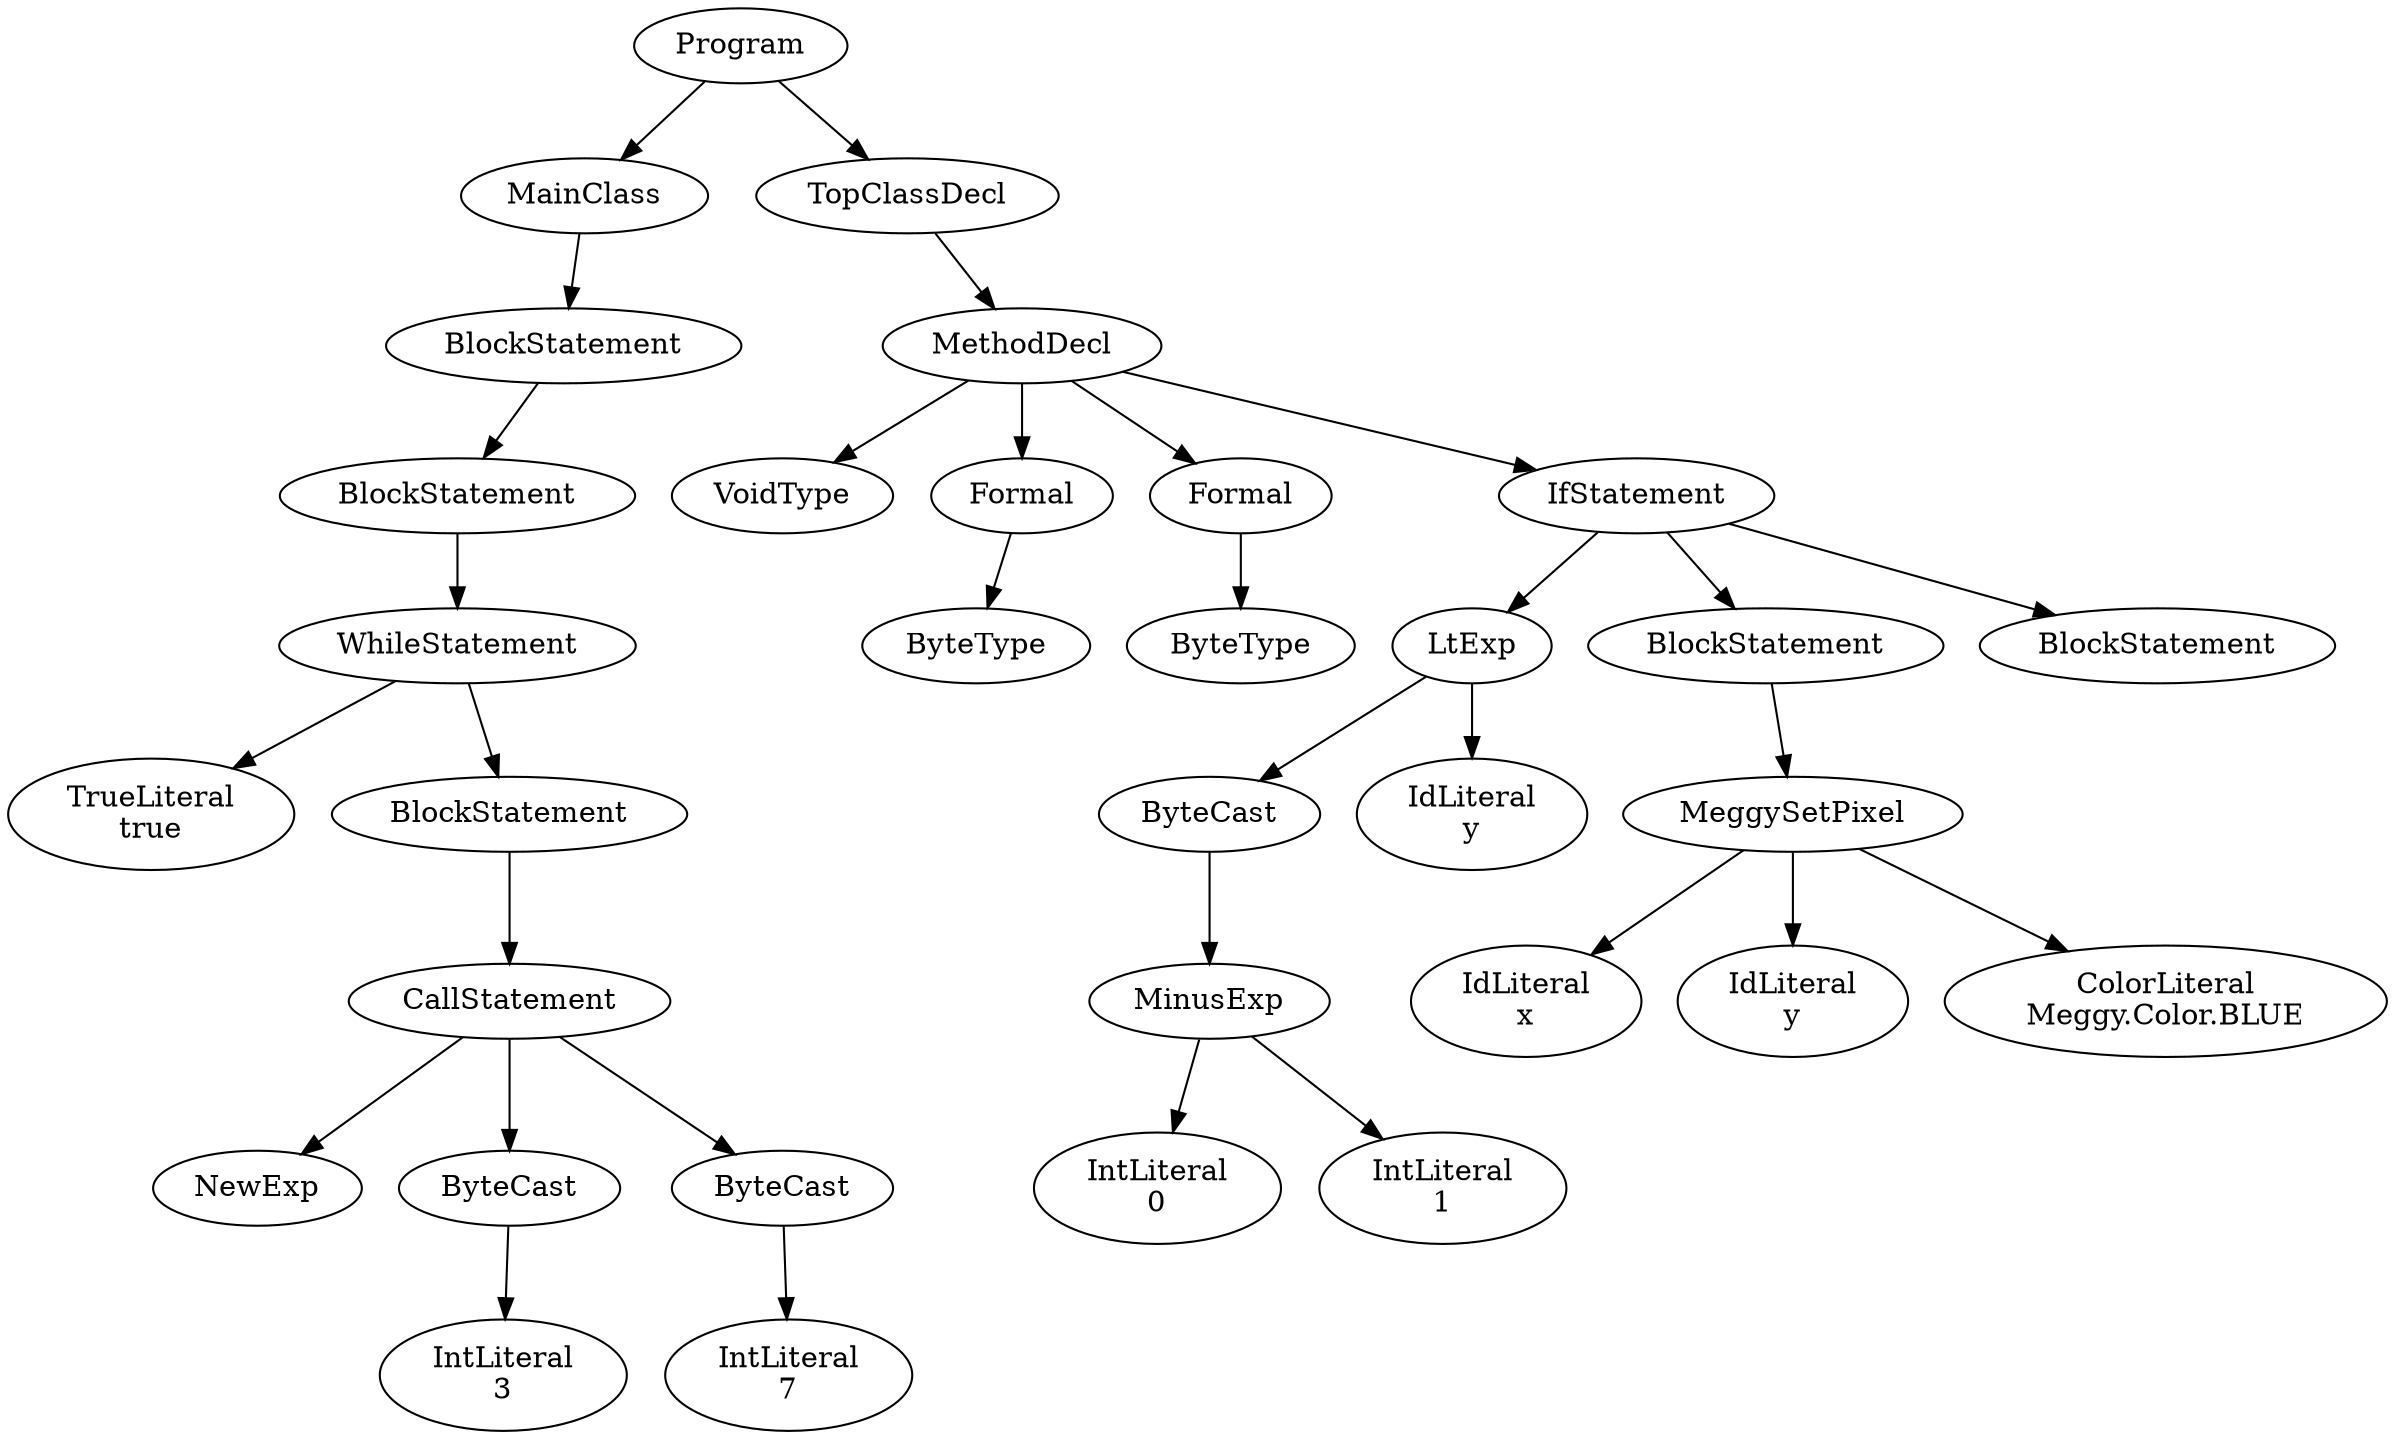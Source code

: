 digraph ASTGraph {
0 [ label="Program" ];
1 [ label="MainClass" ];
0 -> 1
2 [ label="BlockStatement" ];
1 -> 2
3 [ label="BlockStatement" ];
2 -> 3
4 [ label="WhileStatement" ];
3 -> 4
5 [ label="TrueLiteral\ntrue" ];
4 -> 5
6 [ label="BlockStatement" ];
4 -> 6
7 [ label="CallStatement" ];
6 -> 7
8 [ label="NewExp" ];
7 -> 8
9 [ label="ByteCast" ];
7 -> 9
10 [ label="IntLiteral\n3" ];
9 -> 10
11 [ label="ByteCast" ];
7 -> 11
12 [ label="IntLiteral\n7" ];
11 -> 12
13 [ label="TopClassDecl" ];
0 -> 13
14 [ label="MethodDecl" ];
13 -> 14
15 [ label="VoidType" ];
14 -> 15
16 [ label="Formal" ];
14 -> 16
17 [ label="ByteType" ];
16 -> 17
18 [ label="Formal" ];
14 -> 18
19 [ label="ByteType" ];
18 -> 19
20 [ label="IfStatement" ];
14 -> 20
21 [ label="LtExp" ];
20 -> 21
22 [ label="ByteCast" ];
21 -> 22
23 [ label="MinusExp" ];
22 -> 23
24 [ label="IntLiteral\n0" ];
23 -> 24
25 [ label="IntLiteral\n1" ];
23 -> 25
26 [ label="IdLiteral\ny" ];
21 -> 26
27 [ label="BlockStatement" ];
20 -> 27
28 [ label="MeggySetPixel" ];
27 -> 28
29 [ label="IdLiteral\nx" ];
28 -> 29
30 [ label="IdLiteral\ny" ];
28 -> 30
31 [ label="ColorLiteral\nMeggy.Color.BLUE" ];
28 -> 31
32 [ label="BlockStatement" ];
20 -> 32
}
